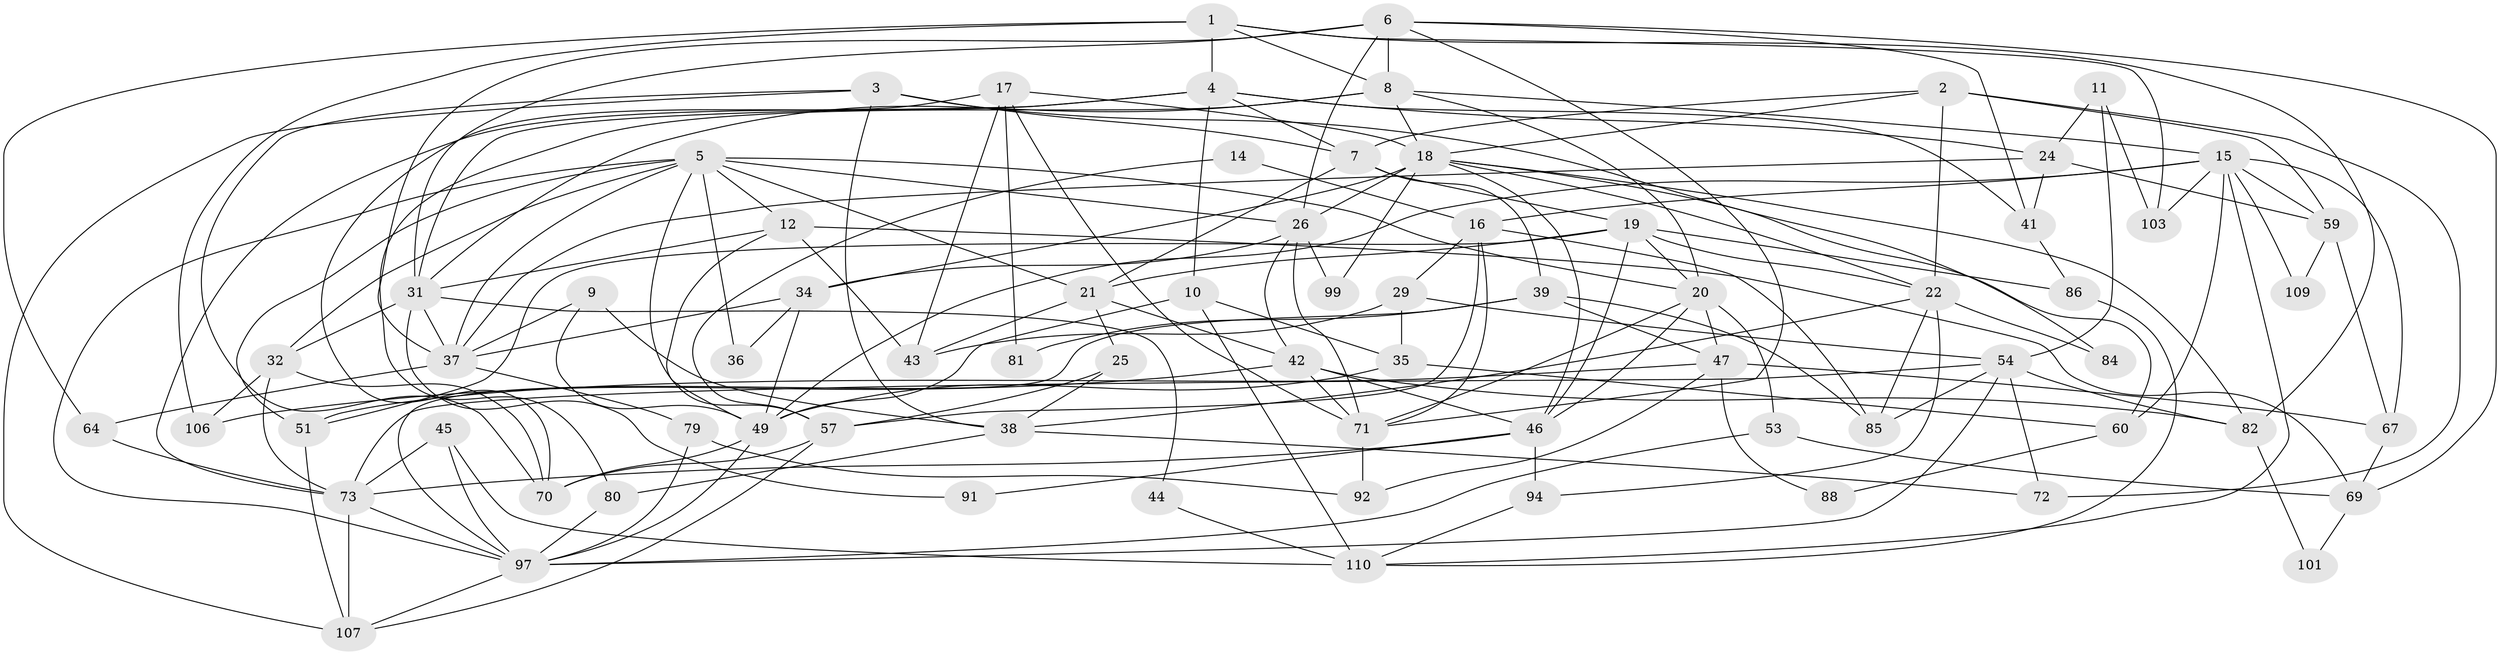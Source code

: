 // Generated by graph-tools (version 1.1) at 2025/52/02/27/25 19:52:04]
// undirected, 73 vertices, 179 edges
graph export_dot {
graph [start="1"]
  node [color=gray90,style=filled];
  1 [super="+66"];
  2 [super="+28"];
  3 [super="+77"];
  4 [super="+23"];
  5 [super="+40"];
  6 [super="+112"];
  7 [super="+56"];
  8 [super="+33"];
  9;
  10;
  11 [super="+13"];
  12 [super="+68"];
  14;
  15 [super="+96"];
  16 [super="+62"];
  17 [super="+30"];
  18 [super="+61"];
  19 [super="+52"];
  20 [super="+50"];
  21 [super="+78"];
  22 [super="+95"];
  24 [super="+27"];
  25 [super="+76"];
  26 [super="+111"];
  29;
  31 [super="+89"];
  32;
  34;
  35 [super="+65"];
  36;
  37 [super="+98"];
  38 [super="+58"];
  39 [super="+100"];
  41;
  42 [super="+90"];
  43;
  44;
  45;
  46 [super="+63"];
  47 [super="+48"];
  49 [super="+55"];
  51;
  53;
  54 [super="+74"];
  57;
  59 [super="+83"];
  60;
  64 [super="+87"];
  67;
  69;
  70 [super="+105"];
  71 [super="+75"];
  72;
  73 [super="+102"];
  79;
  80 [super="+93"];
  81;
  82;
  84;
  85;
  86;
  88;
  91;
  92;
  94;
  97 [super="+104"];
  99;
  101;
  103;
  106 [super="+108"];
  107;
  109;
  110;
  1 -- 82;
  1 -- 64;
  1 -- 103;
  1 -- 4 [weight=2];
  1 -- 106;
  1 -- 8;
  2 -- 18;
  2 -- 22;
  2 -- 72;
  2 -- 59;
  2 -- 7;
  3 -- 70;
  3 -- 107;
  3 -- 84;
  3 -- 7;
  3 -- 38;
  4 -- 10 [weight=2];
  4 -- 24;
  4 -- 41;
  4 -- 73;
  4 -- 31;
  4 -- 7;
  5 -- 37;
  5 -- 57;
  5 -- 21;
  5 -- 32;
  5 -- 97;
  5 -- 51;
  5 -- 20;
  5 -- 36;
  5 -- 12;
  5 -- 26;
  6 -- 8;
  6 -- 71;
  6 -- 37;
  6 -- 69;
  6 -- 41;
  6 -- 31;
  6 -- 26;
  7 -- 39;
  7 -- 19;
  7 -- 21;
  8 -- 18;
  8 -- 80;
  8 -- 20;
  8 -- 31;
  8 -- 15;
  9 -- 37;
  9 -- 49;
  9 -- 38;
  10 -- 110;
  10 -- 49;
  10 -- 35;
  11 -- 54;
  11 -- 24;
  11 -- 103;
  12 -- 31;
  12 -- 43;
  12 -- 69;
  12 -- 49;
  14 -- 57;
  14 -- 16;
  15 -- 110;
  15 -- 49;
  15 -- 16;
  15 -- 67;
  15 -- 103;
  15 -- 59;
  15 -- 60;
  15 -- 109;
  16 -- 57 [weight=2];
  16 -- 85;
  16 -- 29;
  16 -- 71;
  17 -- 43;
  17 -- 71;
  17 -- 18;
  17 -- 81;
  17 -- 70;
  18 -- 34;
  18 -- 22;
  18 -- 46;
  18 -- 82;
  18 -- 99;
  18 -- 60;
  18 -- 26 [weight=2];
  19 -- 20;
  19 -- 51;
  19 -- 22;
  19 -- 21;
  19 -- 86;
  19 -- 46;
  20 -- 47 [weight=2];
  20 -- 46;
  20 -- 53;
  20 -- 71;
  21 -- 25;
  21 -- 42;
  21 -- 43;
  22 -- 84;
  22 -- 85;
  22 -- 94;
  22 -- 38;
  24 -- 59;
  24 -- 37;
  24 -- 41;
  25 -- 38;
  25 -- 57;
  26 -- 34;
  26 -- 71;
  26 -- 99;
  26 -- 42;
  29 -- 43;
  29 -- 35;
  29 -- 54;
  31 -- 37;
  31 -- 91;
  31 -- 32;
  31 -- 44;
  32 -- 73;
  32 -- 70;
  32 -- 106;
  34 -- 36;
  34 -- 49;
  34 -- 37;
  35 -- 60;
  35 -- 49;
  37 -- 64;
  37 -- 79;
  38 -- 72;
  38 -- 80;
  39 -- 97;
  39 -- 81;
  39 -- 85;
  39 -- 47;
  41 -- 86;
  42 -- 46;
  42 -- 82;
  42 -- 71;
  42 -- 106;
  44 -- 110;
  45 -- 97;
  45 -- 73;
  45 -- 110;
  46 -- 94;
  46 -- 73;
  46 -- 91;
  47 -- 51;
  47 -- 88;
  47 -- 67;
  47 -- 92;
  49 -- 97;
  49 -- 70;
  51 -- 107;
  53 -- 69;
  53 -- 97;
  54 -- 85;
  54 -- 72;
  54 -- 97;
  54 -- 82;
  54 -- 73;
  57 -- 70;
  57 -- 107;
  59 -- 109;
  59 -- 67;
  60 -- 88;
  64 -- 73;
  67 -- 69;
  69 -- 101;
  71 -- 92;
  73 -- 97;
  73 -- 107;
  79 -- 92;
  79 -- 97;
  80 -- 97;
  82 -- 101;
  86 -- 110;
  94 -- 110;
  97 -- 107;
}
